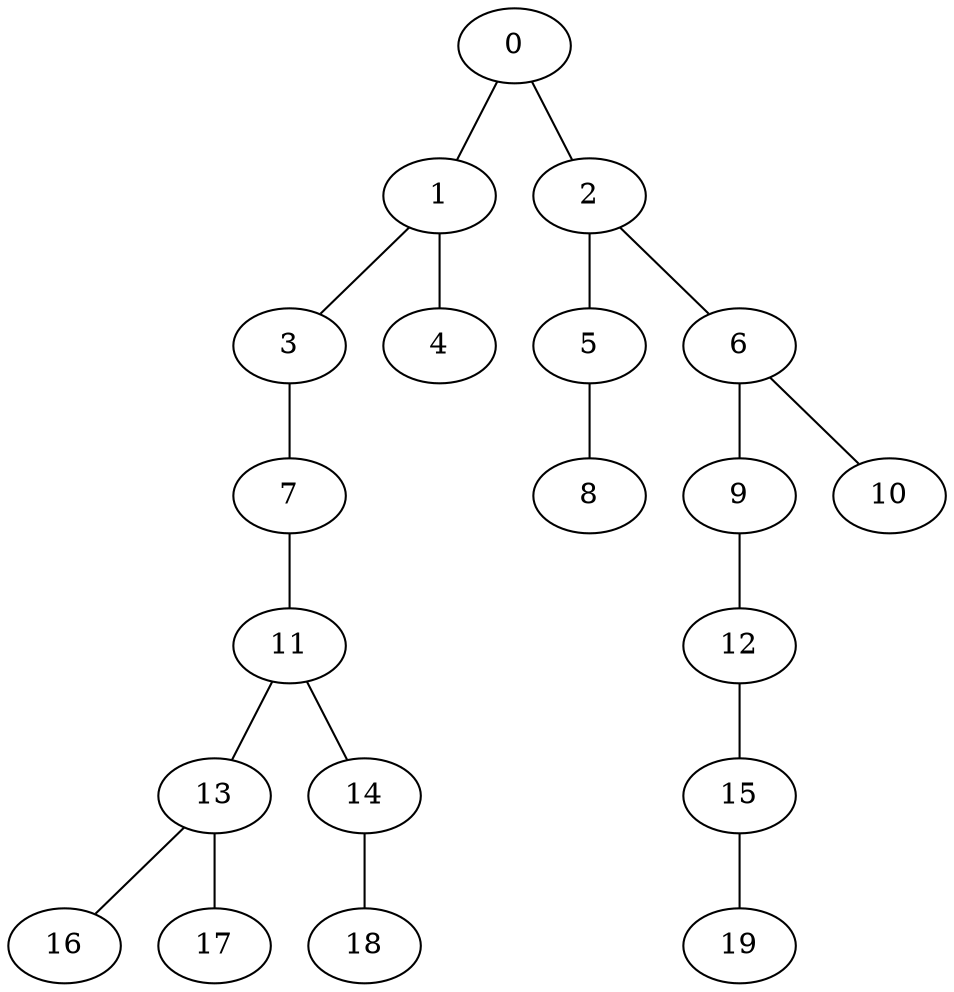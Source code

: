 
graph graphname {
    0 -- 1
0 -- 2
1 -- 3
1 -- 4
2 -- 5
2 -- 6
3 -- 7
5 -- 8
6 -- 9
6 -- 10
7 -- 11
9 -- 12
11 -- 13
11 -- 14
12 -- 15
13 -- 16
13 -- 17
14 -- 18
15 -- 19

}
